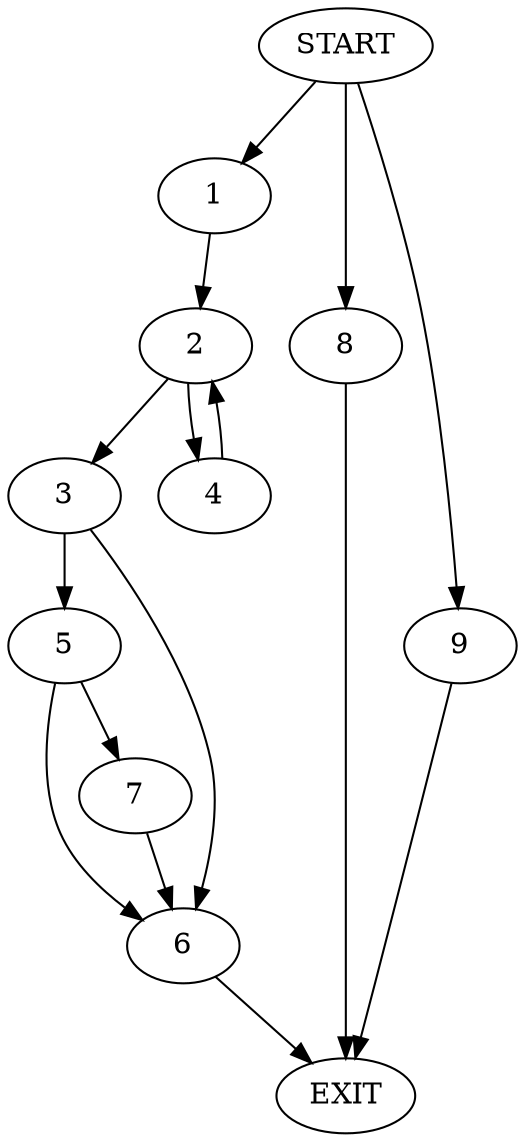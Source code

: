 digraph {
0 [label="START"]
10 [label="EXIT"]
0 -> 1
1 -> 2
2 -> 3
2 -> 4
3 -> 5
3 -> 6
4 -> 2
6 -> 10
5 -> 6
5 -> 7
7 -> 6
0 -> 8
8 -> 10
0 -> 9
9 -> 10
}
